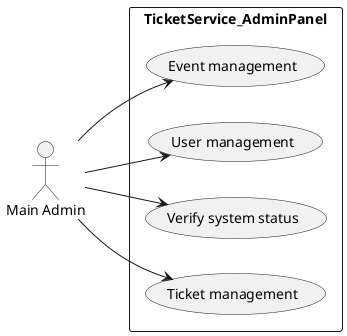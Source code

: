 @startuml
:Main Admin: as Admin
left to right direction
rectangle TicketService_AdminPanel {
    Admin --> (Ticket management)
    Admin -> (Event management)
    Admin -> (User management)
    Admin -> (Verify system status)
}
@enduml